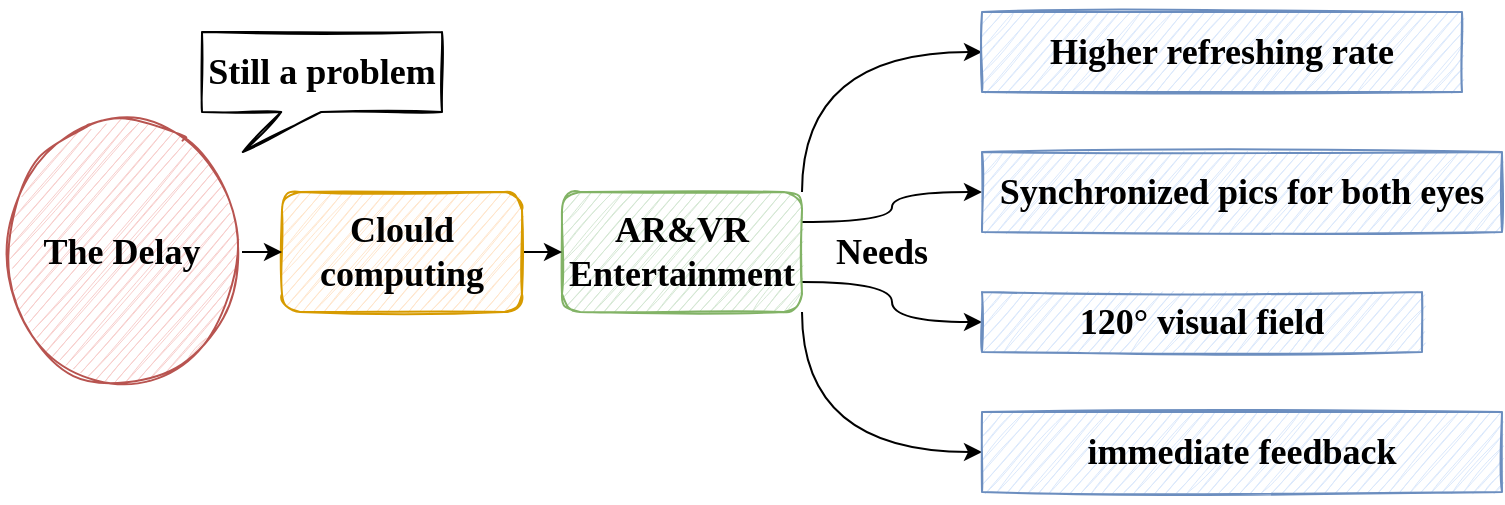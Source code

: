<mxfile version="14.1.9" type="device"><diagram id="kw0SCYTVL17u8a-JOdxy" name="Page-1"><mxGraphModel dx="1038" dy="580" grid="1" gridSize="10" guides="1" tooltips="1" connect="1" arrows="1" fold="1" page="1" pageScale="1" pageWidth="827" pageHeight="1169" math="0" shadow="0"><root><mxCell id="0"/><mxCell id="1" parent="0"/><mxCell id="8nAVV6VdtDY6ZpiDjeZ4-6" style="edgeStyle=orthogonalEdgeStyle;rounded=0;orthogonalLoop=1;jettySize=auto;html=1;exitX=1;exitY=0;exitDx=0;exitDy=0;entryX=0;entryY=0.5;entryDx=0;entryDy=0;curved=1;" edge="1" parent="1" source="8nAVV6VdtDY6ZpiDjeZ4-1" target="8nAVV6VdtDY6ZpiDjeZ4-2"><mxGeometry relative="1" as="geometry"/></mxCell><mxCell id="8nAVV6VdtDY6ZpiDjeZ4-7" style="edgeStyle=orthogonalEdgeStyle;curved=1;rounded=0;orthogonalLoop=1;jettySize=auto;html=1;exitX=1;exitY=0.25;exitDx=0;exitDy=0;entryX=0;entryY=0.5;entryDx=0;entryDy=0;" edge="1" parent="1" source="8nAVV6VdtDY6ZpiDjeZ4-1" target="8nAVV6VdtDY6ZpiDjeZ4-3"><mxGeometry relative="1" as="geometry"/></mxCell><mxCell id="8nAVV6VdtDY6ZpiDjeZ4-8" style="edgeStyle=orthogonalEdgeStyle;curved=1;rounded=0;orthogonalLoop=1;jettySize=auto;html=1;exitX=1;exitY=0.75;exitDx=0;exitDy=0;entryX=0;entryY=0.5;entryDx=0;entryDy=0;" edge="1" parent="1" source="8nAVV6VdtDY6ZpiDjeZ4-1" target="8nAVV6VdtDY6ZpiDjeZ4-4"><mxGeometry relative="1" as="geometry"/></mxCell><mxCell id="8nAVV6VdtDY6ZpiDjeZ4-9" style="edgeStyle=orthogonalEdgeStyle;curved=1;rounded=0;orthogonalLoop=1;jettySize=auto;html=1;exitX=1;exitY=1;exitDx=0;exitDy=0;entryX=0;entryY=0.5;entryDx=0;entryDy=0;" edge="1" parent="1" source="8nAVV6VdtDY6ZpiDjeZ4-1" target="8nAVV6VdtDY6ZpiDjeZ4-5"><mxGeometry relative="1" as="geometry"/></mxCell><mxCell id="8nAVV6VdtDY6ZpiDjeZ4-1" value="&lt;h2&gt;&lt;font face=&quot;Garamond&quot;&gt;AR&amp;amp;VR Entertainment&lt;/font&gt;&lt;/h2&gt;" style="rounded=1;whiteSpace=wrap;html=1;sketch=1;fillColor=#d5e8d4;strokeColor=#82b366;" vertex="1" parent="1"><mxGeometry x="290" y="150" width="120" height="60" as="geometry"/></mxCell><mxCell id="8nAVV6VdtDY6ZpiDjeZ4-2" value="&lt;h2&gt;&lt;font face=&quot;Garamond&quot;&gt;Higher refreshing rate&lt;/font&gt;&lt;/h2&gt;" style="rounded=0;whiteSpace=wrap;html=1;sketch=1;fillColor=#dae8fc;strokeColor=#6c8ebf;" vertex="1" parent="1"><mxGeometry x="500" y="60" width="240" height="40" as="geometry"/></mxCell><mxCell id="8nAVV6VdtDY6ZpiDjeZ4-3" value="&lt;h2&gt;&lt;font face=&quot;Garamond&quot;&gt;Synchronized pics for both eyes&lt;/font&gt;&lt;/h2&gt;" style="rounded=0;whiteSpace=wrap;html=1;sketch=1;fillColor=#dae8fc;strokeColor=#6c8ebf;" vertex="1" parent="1"><mxGeometry x="500" y="130" width="260" height="40" as="geometry"/></mxCell><mxCell id="8nAVV6VdtDY6ZpiDjeZ4-4" value="&lt;h2&gt;&lt;font face=&quot;Garamond&quot;&gt;120° visual field&lt;/font&gt;&lt;/h2&gt;" style="rounded=0;whiteSpace=wrap;html=1;sketch=1;fillColor=#dae8fc;strokeColor=#6c8ebf;" vertex="1" parent="1"><mxGeometry x="500" y="200" width="220" height="30" as="geometry"/></mxCell><mxCell id="8nAVV6VdtDY6ZpiDjeZ4-5" value="&lt;h2&gt;&lt;font face=&quot;Garamond&quot;&gt;immediate feedback&lt;/font&gt;&lt;/h2&gt;" style="rounded=0;whiteSpace=wrap;html=1;sketch=1;fillColor=#dae8fc;strokeColor=#6c8ebf;" vertex="1" parent="1"><mxGeometry x="500" y="260" width="260" height="40" as="geometry"/></mxCell><mxCell id="8nAVV6VdtDY6ZpiDjeZ4-10" value="&lt;h2&gt;&lt;font face=&quot;Garamond&quot;&gt;Needs&lt;/font&gt;&lt;/h2&gt;" style="text;html=1;strokeColor=none;fillColor=none;align=center;verticalAlign=middle;whiteSpace=wrap;rounded=0;sketch=1;" vertex="1" parent="1"><mxGeometry x="430" y="170" width="40" height="20" as="geometry"/></mxCell><mxCell id="8nAVV6VdtDY6ZpiDjeZ4-13" value="" style="edgeStyle=orthogonalEdgeStyle;curved=1;rounded=0;orthogonalLoop=1;jettySize=auto;html=1;" edge="1" parent="1" source="8nAVV6VdtDY6ZpiDjeZ4-12" target="8nAVV6VdtDY6ZpiDjeZ4-1"><mxGeometry relative="1" as="geometry"/></mxCell><mxCell id="8nAVV6VdtDY6ZpiDjeZ4-12" value="&lt;h2&gt;&lt;font face=&quot;Garamond&quot;&gt;Clould computing&lt;/font&gt;&lt;/h2&gt;" style="rounded=1;whiteSpace=wrap;html=1;sketch=1;fillColor=#ffe6cc;strokeColor=#d79b00;" vertex="1" parent="1"><mxGeometry x="150" y="150" width="120" height="60" as="geometry"/></mxCell><mxCell id="8nAVV6VdtDY6ZpiDjeZ4-15" value="" style="edgeStyle=orthogonalEdgeStyle;curved=1;rounded=0;orthogonalLoop=1;jettySize=auto;html=1;" edge="1" parent="1" source="8nAVV6VdtDY6ZpiDjeZ4-14" target="8nAVV6VdtDY6ZpiDjeZ4-12"><mxGeometry relative="1" as="geometry"/></mxCell><mxCell id="8nAVV6VdtDY6ZpiDjeZ4-14" value="&lt;h2&gt;&lt;font face=&quot;Garamond&quot;&gt;The Delay&lt;/font&gt;&lt;/h2&gt;" style="ellipse;whiteSpace=wrap;html=1;sketch=1;fillColor=#f8cecc;strokeColor=#b85450;" vertex="1" parent="1"><mxGeometry x="10" y="110" width="120" height="140" as="geometry"/></mxCell><mxCell id="8nAVV6VdtDY6ZpiDjeZ4-16" value="&lt;h2&gt;&lt;font face=&quot;Garamond&quot;&gt;Still a problem&lt;/font&gt;&lt;/h2&gt;" style="shape=callout;whiteSpace=wrap;html=1;perimeter=calloutPerimeter;sketch=1;rotation=0;position2=0.17;size=20;position=0.33;" vertex="1" parent="1"><mxGeometry x="110" y="70" width="120" height="60" as="geometry"/></mxCell></root></mxGraphModel></diagram></mxfile>